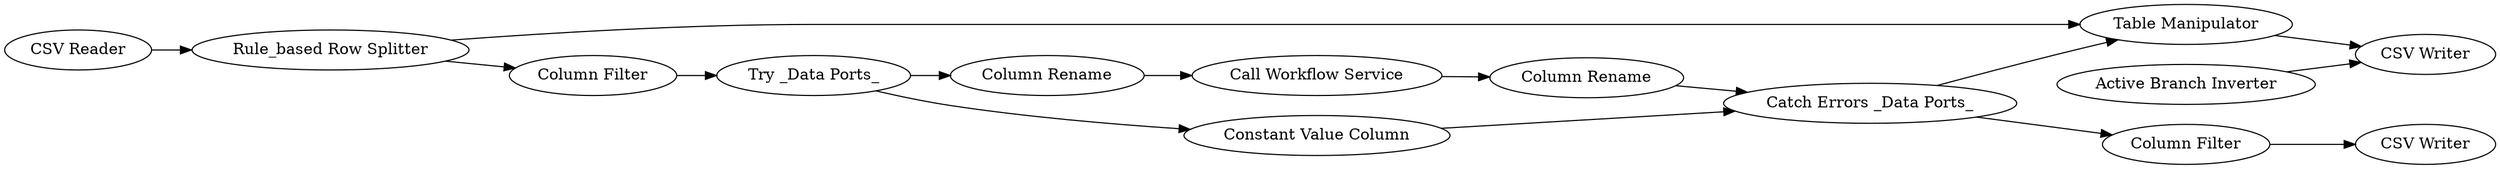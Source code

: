 digraph {
	356 [label="Rule_based Row Splitter"]
	381 [label="Catch Errors _Data Ports_"]
	382 [label="Column Rename"]
	387 [label="Constant Value Column"]
	390 [label="Column Rename"]
	391 [label="Try _Data Ports_"]
	392 [label="Column Filter"]
	393 [label="CSV Writer"]
	394 [label="CSV Writer"]
	395 [label="Table Manipulator"]
	397 [label="Column Filter"]
	398 [label="Active Branch Inverter"]
	401 [label="CSV Reader"]
	402 [label="Call Workflow Service"]
	356 -> 392
	356 -> 395
	381 -> 397
	381 -> 395
	382 -> 381
	387 -> 381
	390 -> 402
	391 -> 390
	391 -> 387
	392 -> 391
	395 -> 394
	397 -> 393
	398 -> 394
	401 -> 356
	402 -> 382
	rankdir=LR
}
